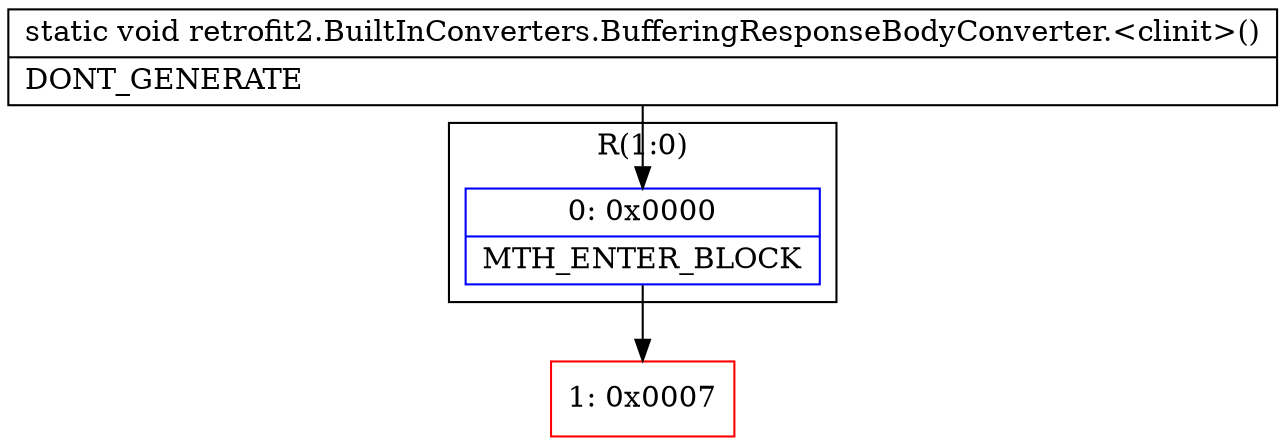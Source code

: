 digraph "CFG forretrofit2.BuiltInConverters.BufferingResponseBodyConverter.\<clinit\>()V" {
subgraph cluster_Region_499945959 {
label = "R(1:0)";
node [shape=record,color=blue];
Node_0 [shape=record,label="{0\:\ 0x0000|MTH_ENTER_BLOCK\l}"];
}
Node_1 [shape=record,color=red,label="{1\:\ 0x0007}"];
MethodNode[shape=record,label="{static void retrofit2.BuiltInConverters.BufferingResponseBodyConverter.\<clinit\>()  | DONT_GENERATE\l}"];
MethodNode -> Node_0;
Node_0 -> Node_1;
}

